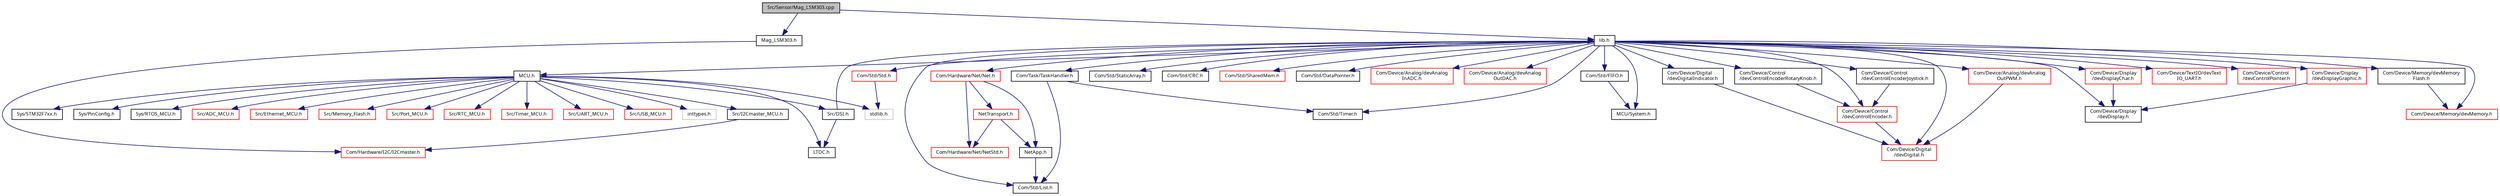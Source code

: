 digraph "Src/Sensor/Mag_LSM303.cpp"
{
  edge [fontname="Sans",fontsize="8",labelfontname="Sans",labelfontsize="8"];
  node [fontname="Sans",fontsize="8",shape=record];
  Node1 [label="Src/Sensor/Mag_LSM303.cpp",height=0.2,width=0.4,color="black", fillcolor="grey75", style="filled", fontcolor="black"];
  Node1 -> Node2 [color="midnightblue",fontsize="8",style="solid",fontname="Sans"];
  Node2 [label="lib.h",height=0.2,width=0.4,color="black", fillcolor="white", style="filled",URL="$lib_8h.html",tooltip="Library main include file. "];
  Node2 -> Node3 [color="midnightblue",fontsize="8",style="solid",fontname="Sans"];
  Node3 [label="MCU/System.h",height=0.2,width=0.4,color="black", fillcolor="white", style="filled",URL="$_system_8h.html"];
  Node2 -> Node4 [color="midnightblue",fontsize="8",style="solid",fontname="Sans"];
  Node4 [label="MCU.h",height=0.2,width=0.4,color="black", fillcolor="white", style="filled",URL="$_m_c_u_8h_source.html"];
  Node4 -> Node5 [color="midnightblue",fontsize="8",style="solid",fontname="Sans"];
  Node5 [label="inttypes.h",height=0.2,width=0.4,color="grey75", fillcolor="white", style="filled"];
  Node4 -> Node6 [color="midnightblue",fontsize="8",style="solid",fontname="Sans"];
  Node6 [label="stdlib.h",height=0.2,width=0.4,color="grey75", fillcolor="white", style="filled"];
  Node4 -> Node7 [color="midnightblue",fontsize="8",style="solid",fontname="Sans"];
  Node7 [label="Sys/STM32F7xx.h",height=0.2,width=0.4,color="black", fillcolor="white", style="filled",URL="$stm32f7xx_8h.html",tooltip="CMSIS STM32F7xx Device Peripheral Access Layer Header File. "];
  Node4 -> Node8 [color="midnightblue",fontsize="8",style="solid",fontname="Sans"];
  Node8 [label="Sys/PinConfig.h",height=0.2,width=0.4,color="black", fillcolor="white", style="filled",URL="$_pin_config_8h.html"];
  Node4 -> Node9 [color="midnightblue",fontsize="8",style="solid",fontname="Sans"];
  Node9 [label="Sys/RTOS_MCU.h",height=0.2,width=0.4,color="black", fillcolor="white", style="filled",URL="$_r_t_o_s___m_c_u_8h.html"];
  Node4 -> Node10 [color="midnightblue",fontsize="8",style="solid",fontname="Sans"];
  Node10 [label="Src/ADC_MCU.h",height=0.2,width=0.4,color="red", fillcolor="white", style="filled",URL="$_a_d_c___m_c_u_8h.html"];
  Node4 -> Node11 [color="midnightblue",fontsize="8",style="solid",fontname="Sans"];
  Node11 [label="Src/DSI.h",height=0.2,width=0.4,color="black", fillcolor="white", style="filled",URL="$_d_s_i_8h.html"];
  Node11 -> Node2 [color="midnightblue",fontsize="8",style="solid",fontname="Sans"];
  Node11 -> Node12 [color="midnightblue",fontsize="8",style="solid",fontname="Sans"];
  Node12 [label="LTDC.h",height=0.2,width=0.4,color="black", fillcolor="white", style="filled",URL="$_l_t_d_c_8h.html"];
  Node4 -> Node13 [color="midnightblue",fontsize="8",style="solid",fontname="Sans"];
  Node13 [label="Src/Ethernet_MCU.h",height=0.2,width=0.4,color="red", fillcolor="white", style="filled",URL="$_ethernet___m_c_u_8h_source.html"];
  Node4 -> Node14 [color="midnightblue",fontsize="8",style="solid",fontname="Sans"];
  Node14 [label="Src/I2Cmaster_MCU.h",height=0.2,width=0.4,color="black", fillcolor="white", style="filled",URL="$_i2_cmaster___m_c_u_8h.html"];
  Node14 -> Node15 [color="midnightblue",fontsize="8",style="solid",fontname="Sans"];
  Node15 [label="Com/Hardware/I2C/I2Cmaster.h",height=0.2,width=0.4,color="red", fillcolor="white", style="filled",URL="$_i2_cmaster_8h.html"];
  Node4 -> Node12 [color="midnightblue",fontsize="8",style="solid",fontname="Sans"];
  Node4 -> Node16 [color="midnightblue",fontsize="8",style="solid",fontname="Sans"];
  Node16 [label="Src/Memory_Flash.h",height=0.2,width=0.4,color="red", fillcolor="white", style="filled",URL="$_memory___flash_8h.html"];
  Node4 -> Node17 [color="midnightblue",fontsize="8",style="solid",fontname="Sans"];
  Node17 [label="Src/Port_MCU.h",height=0.2,width=0.4,color="red", fillcolor="white", style="filled",URL="$_port___m_c_u_8h.html"];
  Node4 -> Node18 [color="midnightblue",fontsize="8",style="solid",fontname="Sans"];
  Node18 [label="Src/RTC_MCU.h",height=0.2,width=0.4,color="red", fillcolor="white", style="filled",URL="$_r_t_c___m_c_u_8h.html"];
  Node4 -> Node19 [color="midnightblue",fontsize="8",style="solid",fontname="Sans"];
  Node19 [label="Src/Timer_MCU.h",height=0.2,width=0.4,color="red", fillcolor="white", style="filled",URL="$_timer___m_c_u_8h.html"];
  Node4 -> Node20 [color="midnightblue",fontsize="8",style="solid",fontname="Sans"];
  Node20 [label="Src/UART_MCU.h",height=0.2,width=0.4,color="red", fillcolor="white", style="filled",URL="$_u_a_r_t___m_c_u_8h.html"];
  Node4 -> Node21 [color="midnightblue",fontsize="8",style="solid",fontname="Sans"];
  Node21 [label="Src/USB_MCU.h",height=0.2,width=0.4,color="red", fillcolor="white", style="filled",URL="$_u_s_b___m_c_u_8h.html"];
  Node2 -> Node22 [color="midnightblue",fontsize="8",style="solid",fontname="Sans"];
  Node22 [label="Com/Hardware/Net/Net.h",height=0.2,width=0.4,color="red", fillcolor="white", style="filled",URL="$_net_8h.html"];
  Node22 -> Node23 [color="midnightblue",fontsize="8",style="solid",fontname="Sans"];
  Node23 [label="Com/Hardware/Net/NetStd.h",height=0.2,width=0.4,color="red", fillcolor="white", style="filled",URL="$_net_std_8h.html",tooltip="Standard include file. "];
  Node22 -> Node24 [color="midnightblue",fontsize="8",style="solid",fontname="Sans"];
  Node24 [label="NetApp.h",height=0.2,width=0.4,color="black", fillcolor="white", style="filled",URL="$_net_app_8h_source.html"];
  Node24 -> Node25 [color="midnightblue",fontsize="8",style="solid",fontname="Sans"];
  Node25 [label="Com/Std/List.h",height=0.2,width=0.4,color="black", fillcolor="white", style="filled",URL="$_list_8h.html"];
  Node22 -> Node26 [color="midnightblue",fontsize="8",style="solid",fontname="Sans"];
  Node26 [label="NetTransport.h",height=0.2,width=0.4,color="red", fillcolor="white", style="filled",URL="$_net_transport_8h_source.html"];
  Node26 -> Node23 [color="midnightblue",fontsize="8",style="solid",fontname="Sans"];
  Node26 -> Node24 [color="midnightblue",fontsize="8",style="solid",fontname="Sans"];
  Node2 -> Node27 [color="midnightblue",fontsize="8",style="solid",fontname="Sans"];
  Node27 [label="Com/Std/Std.h",height=0.2,width=0.4,color="red", fillcolor="white", style="filled",URL="$_std_8h.html",tooltip="Standard include file. "];
  Node27 -> Node6 [color="midnightblue",fontsize="8",style="solid",fontname="Sans"];
  Node2 -> Node28 [color="midnightblue",fontsize="8",style="solid",fontname="Sans"];
  Node28 [label="Com/Std/StaticArray.h",height=0.2,width=0.4,color="black", fillcolor="white", style="filled",URL="$_static_array_8h.html"];
  Node2 -> Node29 [color="midnightblue",fontsize="8",style="solid",fontname="Sans"];
  Node29 [label="Com/Std/CRC.h",height=0.2,width=0.4,color="black", fillcolor="white", style="filled",URL="$_c_r_c_8h.html"];
  Node2 -> Node25 [color="midnightblue",fontsize="8",style="solid",fontname="Sans"];
  Node2 -> Node30 [color="midnightblue",fontsize="8",style="solid",fontname="Sans"];
  Node30 [label="Com/Std/FIFO.h",height=0.2,width=0.4,color="black", fillcolor="white", style="filled",URL="$_fifo_8h.html"];
  Node30 -> Node3 [color="midnightblue",fontsize="8",style="solid",fontname="Sans"];
  Node2 -> Node31 [color="midnightblue",fontsize="8",style="solid",fontname="Sans"];
  Node31 [label="Com/Std/SharedMem.h",height=0.2,width=0.4,color="red", fillcolor="white", style="filled",URL="$_shared_mem_8h.html"];
  Node2 -> Node32 [color="midnightblue",fontsize="8",style="solid",fontname="Sans"];
  Node32 [label="Com/Std/DataPointer.h",height=0.2,width=0.4,color="black", fillcolor="white", style="filled",URL="$_data_pointer_8h.html"];
  Node2 -> Node33 [color="midnightblue",fontsize="8",style="solid",fontname="Sans"];
  Node33 [label="Com/Std/Timer.h",height=0.2,width=0.4,color="black", fillcolor="white", style="filled",URL="$_std_2_timer_8h.html"];
  Node2 -> Node34 [color="midnightblue",fontsize="8",style="solid",fontname="Sans"];
  Node34 [label="Com/Device/Analog/devAnalog\lInADC.h",height=0.2,width=0.4,color="red", fillcolor="white", style="filled",URL="$dev_analog_in_a_d_c_8h.html"];
  Node2 -> Node35 [color="midnightblue",fontsize="8",style="solid",fontname="Sans"];
  Node35 [label="Com/Device/Analog/devAnalog\lOutDAC.h",height=0.2,width=0.4,color="red", fillcolor="white", style="filled",URL="$dev_analog_out_d_a_c_8h.html"];
  Node2 -> Node36 [color="midnightblue",fontsize="8",style="solid",fontname="Sans"];
  Node36 [label="Com/Device/Analog/devAnalog\lOutPWM.h",height=0.2,width=0.4,color="red", fillcolor="white", style="filled",URL="$dev_analog_out_p_w_m_8h.html"];
  Node36 -> Node37 [color="midnightblue",fontsize="8",style="solid",fontname="Sans"];
  Node37 [label="Com/Device/Digital\l/devDigital.h",height=0.2,width=0.4,color="red", fillcolor="white", style="filled",URL="$dev_digital_8h.html"];
  Node2 -> Node37 [color="midnightblue",fontsize="8",style="solid",fontname="Sans"];
  Node2 -> Node38 [color="midnightblue",fontsize="8",style="solid",fontname="Sans"];
  Node38 [label="Com/Device/Digital\l/devDigitalIndicator.h",height=0.2,width=0.4,color="black", fillcolor="white", style="filled",URL="$dev_digital_indicator_8h.html"];
  Node38 -> Node37 [color="midnightblue",fontsize="8",style="solid",fontname="Sans"];
  Node2 -> Node39 [color="midnightblue",fontsize="8",style="solid",fontname="Sans"];
  Node39 [label="Com/Device/Display\l/devDisplay.h",height=0.2,width=0.4,color="black", fillcolor="white", style="filled",URL="$dev_display_8h.html"];
  Node2 -> Node40 [color="midnightblue",fontsize="8",style="solid",fontname="Sans"];
  Node40 [label="Com/Device/Display\l/devDisplayChar.h",height=0.2,width=0.4,color="red", fillcolor="white", style="filled",URL="$dev_display_char_8h.html"];
  Node40 -> Node39 [color="midnightblue",fontsize="8",style="solid",fontname="Sans"];
  Node2 -> Node41 [color="midnightblue",fontsize="8",style="solid",fontname="Sans"];
  Node41 [label="Com/Device/Display\l/devDisplayGraphic.h",height=0.2,width=0.4,color="red", fillcolor="white", style="filled",URL="$dev_display_graphic_8h.html"];
  Node41 -> Node39 [color="midnightblue",fontsize="8",style="solid",fontname="Sans"];
  Node2 -> Node42 [color="midnightblue",fontsize="8",style="solid",fontname="Sans"];
  Node42 [label="Com/Device/Memory/devMemory.h",height=0.2,width=0.4,color="red", fillcolor="white", style="filled",URL="$dev_memory_8h.html"];
  Node2 -> Node43 [color="midnightblue",fontsize="8",style="solid",fontname="Sans"];
  Node43 [label="Com/Device/Memory/devMemory\lFlash.h",height=0.2,width=0.4,color="black", fillcolor="white", style="filled",URL="$dev_memory_flash_8h.html"];
  Node43 -> Node42 [color="midnightblue",fontsize="8",style="solid",fontname="Sans"];
  Node2 -> Node44 [color="midnightblue",fontsize="8",style="solid",fontname="Sans"];
  Node44 [label="Com/Device/TextIO/devText\lIO_UART.h",height=0.2,width=0.4,color="red", fillcolor="white", style="filled",URL="$dev_text_i_o___u_a_r_t_8h.html"];
  Node2 -> Node45 [color="midnightblue",fontsize="8",style="solid",fontname="Sans"];
  Node45 [label="Com/Device/Control\l/devControlEncoder.h",height=0.2,width=0.4,color="red", fillcolor="white", style="filled",URL="$dev_control_encoder_8h.html"];
  Node45 -> Node37 [color="midnightblue",fontsize="8",style="solid",fontname="Sans"];
  Node2 -> Node46 [color="midnightblue",fontsize="8",style="solid",fontname="Sans"];
  Node46 [label="Com/Device/Control\l/devControlEncoderJoystick.h",height=0.2,width=0.4,color="black", fillcolor="white", style="filled",URL="$dev_control_encoder_joystick_8h.html"];
  Node46 -> Node45 [color="midnightblue",fontsize="8",style="solid",fontname="Sans"];
  Node2 -> Node47 [color="midnightblue",fontsize="8",style="solid",fontname="Sans"];
  Node47 [label="Com/Device/Control\l/devControlEncoderRotaryKnob.h",height=0.2,width=0.4,color="black", fillcolor="white", style="filled",URL="$dev_control_encoder_rotaryknob_8h.html"];
  Node47 -> Node45 [color="midnightblue",fontsize="8",style="solid",fontname="Sans"];
  Node2 -> Node48 [color="midnightblue",fontsize="8",style="solid",fontname="Sans"];
  Node48 [label="Com/Device/Control\l/devControlPointer.h",height=0.2,width=0.4,color="red", fillcolor="white", style="filled",URL="$dev_control_pointer_8h.html"];
  Node2 -> Node49 [color="midnightblue",fontsize="8",style="solid",fontname="Sans"];
  Node49 [label="Com/Task/TaskHandler.h",height=0.2,width=0.4,color="black", fillcolor="white", style="filled",URL="$_task_handler_8h.html"];
  Node49 -> Node25 [color="midnightblue",fontsize="8",style="solid",fontname="Sans"];
  Node49 -> Node33 [color="midnightblue",fontsize="8",style="solid",fontname="Sans"];
  Node1 -> Node50 [color="midnightblue",fontsize="8",style="solid",fontname="Sans"];
  Node50 [label="Mag_LSM303.h",height=0.2,width=0.4,color="black", fillcolor="white", style="filled",URL="$_mag___l_s_m303_8h.html"];
  Node50 -> Node15 [color="midnightblue",fontsize="8",style="solid",fontname="Sans"];
}
